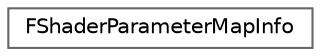 digraph "Graphical Class Hierarchy"
{
 // INTERACTIVE_SVG=YES
 // LATEX_PDF_SIZE
  bgcolor="transparent";
  edge [fontname=Helvetica,fontsize=10,labelfontname=Helvetica,labelfontsize=10];
  node [fontname=Helvetica,fontsize=10,shape=box,height=0.2,width=0.4];
  rankdir="LR";
  Node0 [id="Node000000",label="FShaderParameterMapInfo",height=0.2,width=0.4,color="grey40", fillcolor="white", style="filled",URL="$de/df5/classFShaderParameterMapInfo.html",tooltip=" "];
}
